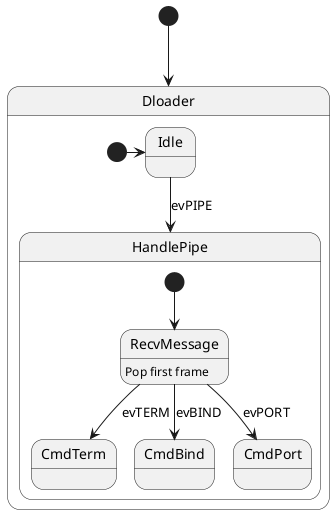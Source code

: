 @startuml
[*] --> Dloader

state Dloader {
[*] -> Idle
Idle --> HandlePipe : evPIPE
}

state HandlePipe {
[*] --> RecvMessage
RecvMessage : Pop first frame
RecvMessage --> CmdTerm : evTERM
RecvMessage --> CmdBind : evBIND
RecvMessage --> CmdPort : evPORT

state RecvMessage {

}
}

@enduml
